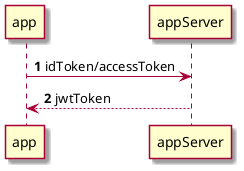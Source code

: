 @startuml
'https://plantuml.com/sequence-diagram
skin rose
autonumber
app -> appServer: idToken/accessToken
appServer --> app: jwtToken
@enduml